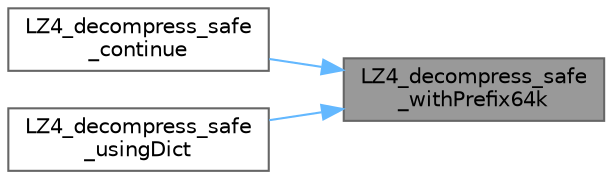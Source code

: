 digraph "LZ4_decompress_safe_withPrefix64k"
{
 // LATEX_PDF_SIZE
  bgcolor="transparent";
  edge [fontname=Helvetica,fontsize=10,labelfontname=Helvetica,labelfontsize=10];
  node [fontname=Helvetica,fontsize=10,shape=box,height=0.2,width=0.4];
  rankdir="RL";
  Node1 [id="Node000001",label="LZ4_decompress_safe\l_withPrefix64k",height=0.2,width=0.4,color="gray40", fillcolor="grey60", style="filled", fontcolor="black",tooltip=" "];
  Node1 -> Node2 [id="edge1_Node000001_Node000002",dir="back",color="steelblue1",style="solid",tooltip=" "];
  Node2 [id="Node000002",label="LZ4_decompress_safe\l_continue",height=0.2,width=0.4,color="grey40", fillcolor="white", style="filled",URL="$lz4_8c.html#aa04e6d12be3e13001d9b01cd73c58111",tooltip=" "];
  Node1 -> Node3 [id="edge2_Node000001_Node000003",dir="back",color="steelblue1",style="solid",tooltip=" "];
  Node3 [id="Node000003",label="LZ4_decompress_safe\l_usingDict",height=0.2,width=0.4,color="grey40", fillcolor="white", style="filled",URL="$lz4_8c.html#a36c8331cc4609de05d87da6c0eea574e",tooltip=" "];
}
